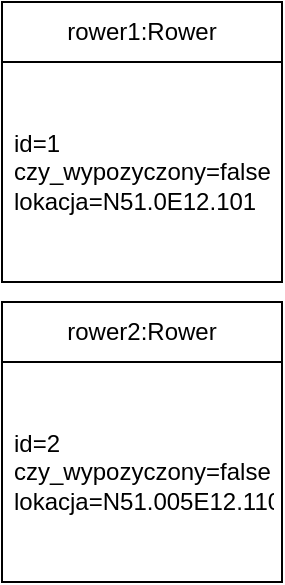 <mxfile version="26.0.6">
  <diagram name="Page-1" id="isVX_DYJ_a67GlLJrtcO">
    <mxGraphModel dx="1050" dy="575" grid="1" gridSize="10" guides="1" tooltips="1" connect="1" arrows="1" fold="1" page="1" pageScale="1" pageWidth="827" pageHeight="1169" math="0" shadow="0">
      <root>
        <mxCell id="0" />
        <mxCell id="1" parent="0" />
        <mxCell id="u_ZWa27be6jIV4CINYKV-1" value="rower1:Rower" style="swimlane;fontStyle=0;childLayout=stackLayout;horizontal=1;startSize=30;horizontalStack=0;resizeParent=1;resizeParentMax=0;resizeLast=0;collapsible=1;marginBottom=0;whiteSpace=wrap;html=1;" vertex="1" parent="1">
          <mxGeometry x="340" y="240" width="140" height="140" as="geometry" />
        </mxCell>
        <mxCell id="u_ZWa27be6jIV4CINYKV-2" value="id=1&lt;br&gt;czy_wypozyczony=false&lt;br&gt;lokacja=N51.0E12.101" style="text;strokeColor=none;fillColor=none;align=left;verticalAlign=middle;spacingLeft=4;spacingRight=4;overflow=hidden;points=[[0,0.5],[1,0.5]];portConstraint=eastwest;rotatable=0;whiteSpace=wrap;html=1;" vertex="1" parent="u_ZWa27be6jIV4CINYKV-1">
          <mxGeometry y="30" width="140" height="110" as="geometry" />
        </mxCell>
        <mxCell id="u_ZWa27be6jIV4CINYKV-5" value="rower2:Rower" style="swimlane;fontStyle=0;childLayout=stackLayout;horizontal=1;startSize=30;horizontalStack=0;resizeParent=1;resizeParentMax=0;resizeLast=0;collapsible=1;marginBottom=0;whiteSpace=wrap;html=1;" vertex="1" parent="1">
          <mxGeometry x="340" y="390" width="140" height="140" as="geometry" />
        </mxCell>
        <mxCell id="u_ZWa27be6jIV4CINYKV-6" value="id=2&lt;br&gt;czy_wypozyczony=false&lt;br&gt;lokacja=N51.005E12.110" style="text;strokeColor=none;fillColor=none;align=left;verticalAlign=middle;spacingLeft=4;spacingRight=4;overflow=hidden;points=[[0,0.5],[1,0.5]];portConstraint=eastwest;rotatable=0;whiteSpace=wrap;html=1;" vertex="1" parent="u_ZWa27be6jIV4CINYKV-5">
          <mxGeometry y="30" width="140" height="110" as="geometry" />
        </mxCell>
      </root>
    </mxGraphModel>
  </diagram>
</mxfile>
